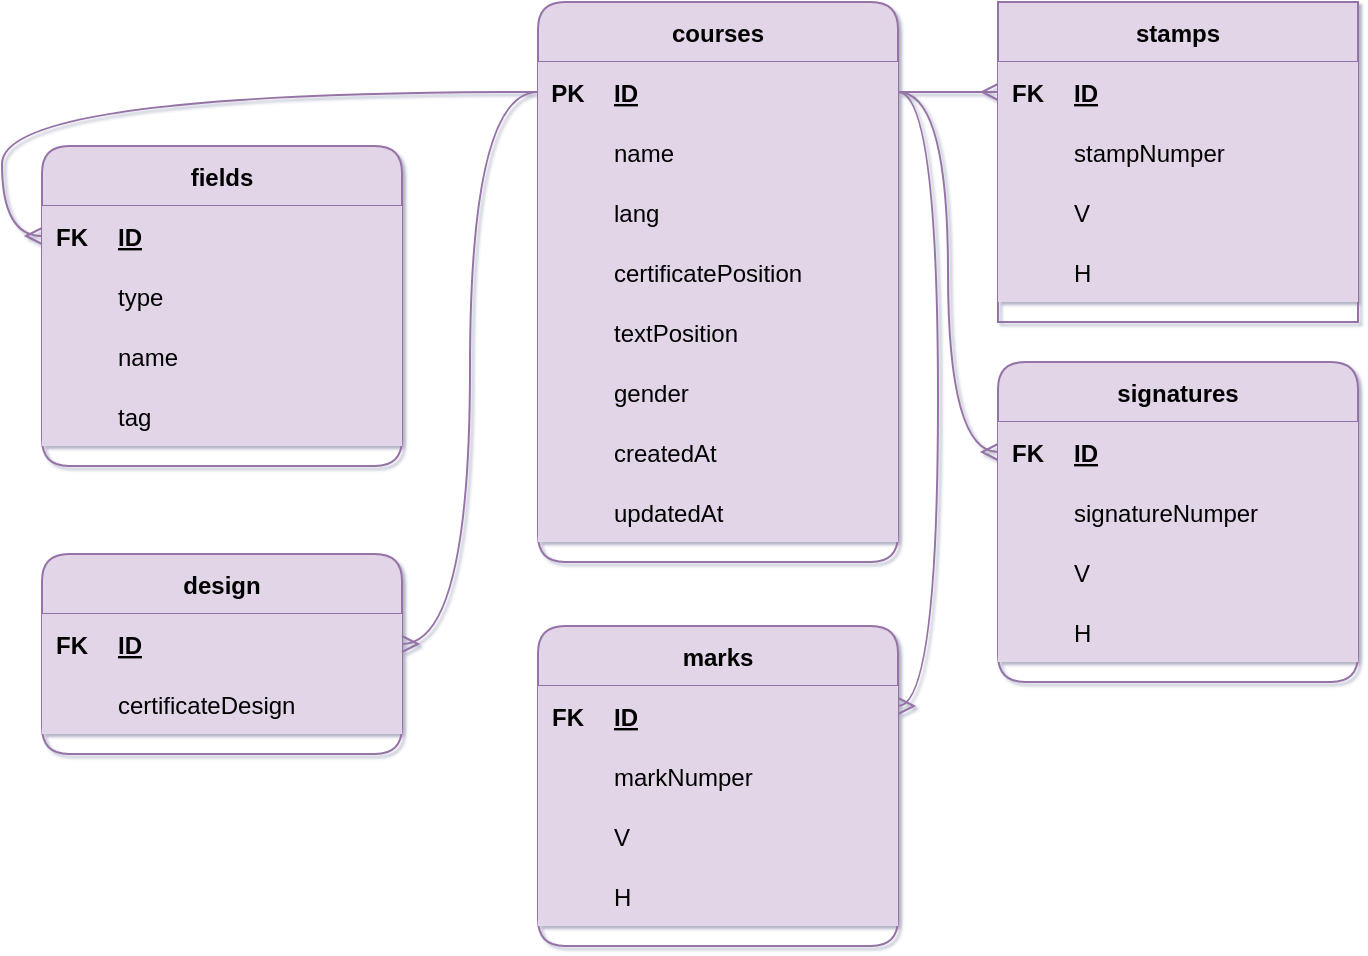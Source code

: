 <mxfile version="13.6.4" type="device"><diagram id="Zf_ybsjr7l9KfgvBF3l5" name="Page-1"><mxGraphModel dx="868" dy="534" grid="1" gridSize="4" guides="1" tooltips="1" connect="1" arrows="1" fold="1" page="1" pageScale="1" pageWidth="827" pageHeight="1169" math="0" shadow="1"><root><mxCell id="0"/><mxCell id="7DMx2P0zMzcavZPF9b5H-136" parent="0"/><mxCell id="7DMx2P0zMzcavZPF9b5H-222" style="edgeStyle=orthogonalEdgeStyle;orthogonalLoop=1;jettySize=auto;html=1;exitX=1;exitY=0.5;exitDx=0;exitDy=0;entryX=0;entryY=0.5;entryDx=0;entryDy=0;endArrow=ERmany;endFill=0;strokeColor=#9673a6;fontColor=#5C5C5C;sketch=0;curved=1;fillColor=#e1d5e7;" parent="7DMx2P0zMzcavZPF9b5H-136" source="7DMx2P0zMzcavZPF9b5H-138" target="7DMx2P0zMzcavZPF9b5H-210" edge="1"><mxGeometry relative="1" as="geometry"/></mxCell><mxCell id="7DMx2P0zMzcavZPF9b5H-284" style="edgeStyle=orthogonalEdgeStyle;orthogonalLoop=1;jettySize=auto;html=1;exitX=1;exitY=0.5;exitDx=0;exitDy=0;entryX=0;entryY=0.5;entryDx=0;entryDy=0;endArrow=ERmany;endFill=0;strokeColor=#9673a6;fontColor=#5C5C5C;sketch=0;curved=1;fillColor=#e1d5e7;" parent="7DMx2P0zMzcavZPF9b5H-136" source="7DMx2P0zMzcavZPF9b5H-138" target="7DMx2P0zMzcavZPF9b5H-278" edge="1"><mxGeometry relative="1" as="geometry"/></mxCell><mxCell id="7DMx2P0zMzcavZPF9b5H-292" style="edgeStyle=orthogonalEdgeStyle;orthogonalLoop=1;jettySize=auto;html=1;exitX=1;exitY=0.5;exitDx=0;exitDy=0;entryX=1;entryY=0.25;entryDx=0;entryDy=0;endArrow=ERmany;endFill=0;strokeColor=#9673a6;fontColor=#5C5C5C;sketch=0;curved=1;fillColor=#e1d5e7;" parent="7DMx2P0zMzcavZPF9b5H-136" source="7DMx2P0zMzcavZPF9b5H-138" target="7DMx2P0zMzcavZPF9b5H-285" edge="1"><mxGeometry relative="1" as="geometry"/></mxCell><mxCell id="7DMx2P0zMzcavZPF9b5H-209" value="stamps" style="shape=table;startSize=30;container=1;collapsible=1;childLayout=tableLayout;fixedRows=1;rowLines=0;fontStyle=1;align=center;resizeLast=1;fillColor=#e1d5e7;strokeColor=#9673a6;sketch=0;rounded=0;shadow=0;" parent="7DMx2P0zMzcavZPF9b5H-136" vertex="1"><mxGeometry x="570" y="40" width="180" height="160" as="geometry"><mxRectangle x="570" y="40" width="72" height="30" as="alternateBounds"/></mxGeometry></mxCell><mxCell id="7DMx2P0zMzcavZPF9b5H-210" value="" style="shape=partialRectangle;collapsible=0;dropTarget=0;pointerEvents=0;fillColor=#e1d5e7;top=0;left=0;bottom=1;right=0;points=[[0,0.5],[1,0.5]];portConstraint=eastwest;strokeColor=#9673a6;sketch=0;rounded=1;" parent="7DMx2P0zMzcavZPF9b5H-209" vertex="1"><mxGeometry y="30" width="180" height="30" as="geometry"/></mxCell><mxCell id="7DMx2P0zMzcavZPF9b5H-211" value="FK" style="shape=partialRectangle;connectable=0;fillColor=#e1d5e7;top=0;left=0;bottom=0;right=0;fontStyle=1;overflow=hidden;strokeColor=#9673a6;sketch=0;rounded=1;" parent="7DMx2P0zMzcavZPF9b5H-210" vertex="1"><mxGeometry width="30" height="30" as="geometry"/></mxCell><mxCell id="7DMx2P0zMzcavZPF9b5H-212" value="ID" style="shape=partialRectangle;connectable=0;fillColor=#e1d5e7;top=0;left=0;bottom=0;right=0;align=left;spacingLeft=6;fontStyle=5;overflow=hidden;strokeColor=#9673a6;sketch=0;rounded=1;" parent="7DMx2P0zMzcavZPF9b5H-210" vertex="1"><mxGeometry x="30" width="150" height="30" as="geometry"/></mxCell><mxCell id="7DMx2P0zMzcavZPF9b5H-213" value="" style="shape=partialRectangle;collapsible=0;dropTarget=0;pointerEvents=0;fillColor=#e1d5e7;top=0;left=0;bottom=0;right=0;points=[[0,0.5],[1,0.5]];portConstraint=eastwest;strokeColor=#9673a6;sketch=0;rounded=1;" parent="7DMx2P0zMzcavZPF9b5H-209" vertex="1"><mxGeometry y="60" width="180" height="30" as="geometry"/></mxCell><mxCell id="7DMx2P0zMzcavZPF9b5H-214" value="" style="shape=partialRectangle;connectable=0;fillColor=#e1d5e7;top=0;left=0;bottom=0;right=0;editable=1;overflow=hidden;strokeColor=#9673a6;sketch=0;rounded=1;" parent="7DMx2P0zMzcavZPF9b5H-213" vertex="1"><mxGeometry width="30" height="30" as="geometry"/></mxCell><mxCell id="7DMx2P0zMzcavZPF9b5H-215" value="stampNumper" style="shape=partialRectangle;connectable=0;fillColor=#e1d5e7;top=0;left=0;bottom=0;right=0;align=left;spacingLeft=6;overflow=hidden;strokeColor=#9673a6;sketch=0;rounded=1;" parent="7DMx2P0zMzcavZPF9b5H-213" vertex="1"><mxGeometry x="30" width="150" height="30" as="geometry"/></mxCell><mxCell id="7DMx2P0zMzcavZPF9b5H-297" value="" style="shape=partialRectangle;collapsible=0;dropTarget=0;pointerEvents=0;fillColor=#e1d5e7;top=0;left=0;bottom=0;right=0;points=[[0,0.5],[1,0.5]];portConstraint=eastwest;strokeColor=#9673a6;sketch=0;rounded=1;" parent="7DMx2P0zMzcavZPF9b5H-209" vertex="1"><mxGeometry y="90" width="180" height="30" as="geometry"/></mxCell><mxCell id="7DMx2P0zMzcavZPF9b5H-298" value="" style="shape=partialRectangle;connectable=0;fillColor=#e1d5e7;top=0;left=0;bottom=0;right=0;editable=1;overflow=hidden;strokeColor=#9673a6;sketch=0;rounded=1;" parent="7DMx2P0zMzcavZPF9b5H-297" vertex="1"><mxGeometry width="30" height="30" as="geometry"/></mxCell><mxCell id="7DMx2P0zMzcavZPF9b5H-299" value="V" style="shape=partialRectangle;connectable=0;fillColor=#e1d5e7;top=0;left=0;bottom=0;right=0;align=left;spacingLeft=6;overflow=hidden;strokeColor=#9673a6;sketch=0;rounded=1;" parent="7DMx2P0zMzcavZPF9b5H-297" vertex="1"><mxGeometry x="30" width="150" height="30" as="geometry"/></mxCell><mxCell id="7DMx2P0zMzcavZPF9b5H-294" value="" style="shape=partialRectangle;collapsible=0;dropTarget=0;pointerEvents=0;fillColor=#e1d5e7;top=0;left=0;bottom=0;right=0;points=[[0,0.5],[1,0.5]];portConstraint=eastwest;strokeColor=#9673a6;sketch=0;rounded=1;" parent="7DMx2P0zMzcavZPF9b5H-209" vertex="1"><mxGeometry y="120" width="180" height="30" as="geometry"/></mxCell><mxCell id="7DMx2P0zMzcavZPF9b5H-295" value="" style="shape=partialRectangle;connectable=0;fillColor=#e1d5e7;top=0;left=0;bottom=0;right=0;editable=1;overflow=hidden;strokeColor=#9673a6;sketch=0;rounded=1;" parent="7DMx2P0zMzcavZPF9b5H-294" vertex="1"><mxGeometry width="30" height="30" as="geometry"/></mxCell><mxCell id="7DMx2P0zMzcavZPF9b5H-296" value="H" style="shape=partialRectangle;connectable=0;fillColor=#e1d5e7;top=0;left=0;bottom=0;right=0;align=left;spacingLeft=6;overflow=hidden;strokeColor=#9673a6;sketch=0;rounded=1;" parent="7DMx2P0zMzcavZPF9b5H-294" vertex="1"><mxGeometry x="30" width="150" height="30" as="geometry"/></mxCell><mxCell id="7DMx2P0zMzcavZPF9b5H-277" value="signatures" style="shape=table;startSize=30;container=1;collapsible=1;childLayout=tableLayout;fixedRows=1;rowLines=0;fontStyle=1;align=center;resizeLast=1;fillColor=#e1d5e7;strokeColor=#9673a6;sketch=0;rounded=1;" parent="7DMx2P0zMzcavZPF9b5H-136" vertex="1"><mxGeometry x="570" y="220" width="180" height="160" as="geometry"><mxRectangle x="570" y="220" width="92" height="30" as="alternateBounds"/></mxGeometry></mxCell><mxCell id="7DMx2P0zMzcavZPF9b5H-278" value="" style="shape=partialRectangle;collapsible=0;dropTarget=0;pointerEvents=0;fillColor=#e1d5e7;top=0;left=0;bottom=1;right=0;points=[[0,0.5],[1,0.5]];portConstraint=eastwest;strokeColor=#9673a6;sketch=0;rounded=1;" parent="7DMx2P0zMzcavZPF9b5H-277" vertex="1"><mxGeometry y="30" width="180" height="30" as="geometry"/></mxCell><mxCell id="7DMx2P0zMzcavZPF9b5H-279" value="FK" style="shape=partialRectangle;connectable=0;fillColor=#e1d5e7;top=0;left=0;bottom=0;right=0;fontStyle=1;overflow=hidden;strokeColor=#9673a6;sketch=0;rounded=1;" parent="7DMx2P0zMzcavZPF9b5H-278" vertex="1"><mxGeometry width="30" height="30" as="geometry"/></mxCell><mxCell id="7DMx2P0zMzcavZPF9b5H-280" value="ID" style="shape=partialRectangle;connectable=0;fillColor=#e1d5e7;top=0;left=0;bottom=0;right=0;align=left;spacingLeft=6;fontStyle=5;overflow=hidden;strokeColor=#9673a6;sketch=0;rounded=1;" parent="7DMx2P0zMzcavZPF9b5H-278" vertex="1"><mxGeometry x="30" width="150" height="30" as="geometry"/></mxCell><mxCell id="7DMx2P0zMzcavZPF9b5H-281" value="" style="shape=partialRectangle;collapsible=0;dropTarget=0;pointerEvents=0;fillColor=#e1d5e7;top=0;left=0;bottom=0;right=0;points=[[0,0.5],[1,0.5]];portConstraint=eastwest;strokeColor=#9673a6;sketch=0;rounded=1;" parent="7DMx2P0zMzcavZPF9b5H-277" vertex="1"><mxGeometry y="60" width="180" height="30" as="geometry"/></mxCell><mxCell id="7DMx2P0zMzcavZPF9b5H-282" value="" style="shape=partialRectangle;connectable=0;fillColor=#e1d5e7;top=0;left=0;bottom=0;right=0;editable=1;overflow=hidden;strokeColor=#9673a6;sketch=0;rounded=1;" parent="7DMx2P0zMzcavZPF9b5H-281" vertex="1"><mxGeometry width="30" height="30" as="geometry"/></mxCell><mxCell id="7DMx2P0zMzcavZPF9b5H-283" value="signatureNumper" style="shape=partialRectangle;connectable=0;fillColor=#e1d5e7;top=0;left=0;bottom=0;right=0;align=left;spacingLeft=6;overflow=hidden;strokeColor=#9673a6;sketch=0;rounded=1;" parent="7DMx2P0zMzcavZPF9b5H-281" vertex="1"><mxGeometry x="30" width="150" height="30" as="geometry"/></mxCell><mxCell id="7DMx2P0zMzcavZPF9b5H-300" value="" style="shape=partialRectangle;collapsible=0;dropTarget=0;pointerEvents=0;fillColor=#e1d5e7;top=0;left=0;bottom=0;right=0;points=[[0,0.5],[1,0.5]];portConstraint=eastwest;strokeColor=#9673a6;sketch=0;rounded=1;" parent="7DMx2P0zMzcavZPF9b5H-277" vertex="1"><mxGeometry y="90" width="180" height="30" as="geometry"/></mxCell><mxCell id="7DMx2P0zMzcavZPF9b5H-301" value="" style="shape=partialRectangle;connectable=0;fillColor=#e1d5e7;top=0;left=0;bottom=0;right=0;editable=1;overflow=hidden;strokeColor=#9673a6;sketch=0;rounded=1;" parent="7DMx2P0zMzcavZPF9b5H-300" vertex="1"><mxGeometry width="30" height="30" as="geometry"/></mxCell><mxCell id="7DMx2P0zMzcavZPF9b5H-302" value="V" style="shape=partialRectangle;connectable=0;fillColor=#e1d5e7;top=0;left=0;bottom=0;right=0;align=left;spacingLeft=6;overflow=hidden;strokeColor=#9673a6;sketch=0;rounded=1;" parent="7DMx2P0zMzcavZPF9b5H-300" vertex="1"><mxGeometry x="30" width="150" height="30" as="geometry"/></mxCell><mxCell id="7DMx2P0zMzcavZPF9b5H-303" value="" style="shape=partialRectangle;collapsible=0;dropTarget=0;pointerEvents=0;fillColor=#e1d5e7;top=0;left=0;bottom=0;right=0;points=[[0,0.5],[1,0.5]];portConstraint=eastwest;strokeColor=#9673a6;sketch=0;rounded=1;" parent="7DMx2P0zMzcavZPF9b5H-277" vertex="1"><mxGeometry y="120" width="180" height="30" as="geometry"/></mxCell><mxCell id="7DMx2P0zMzcavZPF9b5H-304" value="" style="shape=partialRectangle;connectable=0;fillColor=#e1d5e7;top=0;left=0;bottom=0;right=0;editable=1;overflow=hidden;strokeColor=#9673a6;sketch=0;rounded=1;" parent="7DMx2P0zMzcavZPF9b5H-303" vertex="1"><mxGeometry width="30" height="30" as="geometry"/></mxCell><mxCell id="7DMx2P0zMzcavZPF9b5H-305" value="H" style="shape=partialRectangle;connectable=0;fillColor=#e1d5e7;top=0;left=0;bottom=0;right=0;align=left;spacingLeft=6;overflow=hidden;strokeColor=#9673a6;sketch=0;rounded=1;" parent="7DMx2P0zMzcavZPF9b5H-303" vertex="1"><mxGeometry x="30" width="150" height="30" as="geometry"/></mxCell><mxCell id="7DMx2P0zMzcavZPF9b5H-182" value="fields" style="shape=table;startSize=30;container=1;collapsible=1;childLayout=tableLayout;fixedRows=1;rowLines=0;fontStyle=1;align=center;resizeLast=1;fillColor=#e1d5e7;strokeColor=#9673a6;sketch=0;rounded=1;" parent="7DMx2P0zMzcavZPF9b5H-136" vertex="1"><mxGeometry x="92" y="112" width="180" height="160" as="geometry"><mxRectangle x="92" y="112" width="64" height="30" as="alternateBounds"/></mxGeometry></mxCell><mxCell id="7DMx2P0zMzcavZPF9b5H-183" value="" style="shape=partialRectangle;collapsible=0;dropTarget=0;pointerEvents=0;fillColor=#e1d5e7;top=0;left=0;bottom=1;right=0;points=[[0,0.5],[1,0.5]];portConstraint=eastwest;strokeColor=#9673a6;sketch=0;rounded=1;" parent="7DMx2P0zMzcavZPF9b5H-182" vertex="1"><mxGeometry y="30" width="180" height="30" as="geometry"/></mxCell><mxCell id="7DMx2P0zMzcavZPF9b5H-184" value="FK" style="shape=partialRectangle;connectable=0;fillColor=#e1d5e7;top=0;left=0;bottom=0;right=0;fontStyle=1;overflow=hidden;strokeColor=#9673a6;sketch=0;rounded=1;" parent="7DMx2P0zMzcavZPF9b5H-183" vertex="1"><mxGeometry width="30" height="30" as="geometry"/></mxCell><mxCell id="7DMx2P0zMzcavZPF9b5H-185" value="ID" style="shape=partialRectangle;connectable=0;fillColor=#e1d5e7;top=0;left=0;bottom=0;right=0;align=left;spacingLeft=6;fontStyle=5;overflow=hidden;strokeColor=#9673a6;sketch=0;rounded=1;" parent="7DMx2P0zMzcavZPF9b5H-183" vertex="1"><mxGeometry x="30" width="150" height="30" as="geometry"/></mxCell><mxCell id="7DMx2P0zMzcavZPF9b5H-186" value="" style="shape=partialRectangle;collapsible=0;dropTarget=0;pointerEvents=0;fillColor=#e1d5e7;top=0;left=0;bottom=0;right=0;points=[[0,0.5],[1,0.5]];portConstraint=eastwest;strokeColor=#9673a6;sketch=0;rounded=1;" parent="7DMx2P0zMzcavZPF9b5H-182" vertex="1"><mxGeometry y="60" width="180" height="30" as="geometry"/></mxCell><mxCell id="7DMx2P0zMzcavZPF9b5H-187" value="" style="shape=partialRectangle;connectable=0;fillColor=#e1d5e7;top=0;left=0;bottom=0;right=0;editable=1;overflow=hidden;strokeColor=#9673a6;sketch=0;rounded=1;" parent="7DMx2P0zMzcavZPF9b5H-186" vertex="1"><mxGeometry width="30" height="30" as="geometry"/></mxCell><mxCell id="7DMx2P0zMzcavZPF9b5H-188" value="type" style="shape=partialRectangle;connectable=0;fillColor=#e1d5e7;top=0;left=0;bottom=0;right=0;align=left;spacingLeft=6;overflow=hidden;strokeColor=#9673a6;sketch=0;rounded=1;" parent="7DMx2P0zMzcavZPF9b5H-186" vertex="1"><mxGeometry x="30" width="150" height="30" as="geometry"/></mxCell><mxCell id="7DMx2P0zMzcavZPF9b5H-189" value="" style="shape=partialRectangle;collapsible=0;dropTarget=0;pointerEvents=0;fillColor=#e1d5e7;top=0;left=0;bottom=0;right=0;points=[[0,0.5],[1,0.5]];portConstraint=eastwest;strokeColor=#9673a6;sketch=0;rounded=1;" parent="7DMx2P0zMzcavZPF9b5H-182" vertex="1"><mxGeometry y="90" width="180" height="30" as="geometry"/></mxCell><mxCell id="7DMx2P0zMzcavZPF9b5H-190" value="" style="shape=partialRectangle;connectable=0;fillColor=#e1d5e7;top=0;left=0;bottom=0;right=0;editable=1;overflow=hidden;strokeColor=#9673a6;sketch=0;rounded=1;" parent="7DMx2P0zMzcavZPF9b5H-189" vertex="1"><mxGeometry width="30" height="30" as="geometry"/></mxCell><mxCell id="7DMx2P0zMzcavZPF9b5H-191" value="name" style="shape=partialRectangle;connectable=0;fillColor=#e1d5e7;top=0;left=0;bottom=0;right=0;align=left;spacingLeft=6;overflow=hidden;strokeColor=#9673a6;sketch=0;rounded=1;" parent="7DMx2P0zMzcavZPF9b5H-189" vertex="1"><mxGeometry x="30" width="150" height="30" as="geometry"/></mxCell><mxCell id="7DMx2P0zMzcavZPF9b5H-192" value="" style="shape=partialRectangle;collapsible=0;dropTarget=0;pointerEvents=0;fillColor=#e1d5e7;top=0;left=0;bottom=0;right=0;points=[[0,0.5],[1,0.5]];portConstraint=eastwest;strokeColor=#9673a6;sketch=0;rounded=1;" parent="7DMx2P0zMzcavZPF9b5H-182" vertex="1"><mxGeometry y="120" width="180" height="30" as="geometry"/></mxCell><mxCell id="7DMx2P0zMzcavZPF9b5H-193" value="" style="shape=partialRectangle;connectable=0;fillColor=#e1d5e7;top=0;left=0;bottom=0;right=0;editable=1;overflow=hidden;strokeColor=#9673a6;sketch=0;rounded=1;" parent="7DMx2P0zMzcavZPF9b5H-192" vertex="1"><mxGeometry width="30" height="30" as="geometry"/></mxCell><mxCell id="7DMx2P0zMzcavZPF9b5H-194" value="tag" style="shape=partialRectangle;connectable=0;fillColor=#e1d5e7;top=0;left=0;bottom=0;right=0;align=left;spacingLeft=6;overflow=hidden;strokeColor=#9673a6;sketch=0;rounded=1;" parent="7DMx2P0zMzcavZPF9b5H-192" vertex="1"><mxGeometry x="30" width="150" height="30" as="geometry"/></mxCell><mxCell id="1_NFZCnGWB_rJOKdSP0U-1" value="design" style="shape=table;startSize=30;container=1;collapsible=1;childLayout=tableLayout;fixedRows=1;rowLines=0;fontStyle=1;align=center;resizeLast=1;fillColor=#e1d5e7;strokeColor=#9673a6;sketch=0;rounded=1;" parent="7DMx2P0zMzcavZPF9b5H-136" vertex="1"><mxGeometry x="92" y="316" width="180" height="100" as="geometry"><mxRectangle x="92" y="316" width="72" height="30" as="alternateBounds"/></mxGeometry></mxCell><mxCell id="1_NFZCnGWB_rJOKdSP0U-2" value="" style="shape=partialRectangle;collapsible=0;dropTarget=0;pointerEvents=0;fillColor=#e1d5e7;top=0;left=0;bottom=1;right=0;points=[[0,0.5],[1,0.5]];portConstraint=eastwest;strokeColor=#9673a6;sketch=0;rounded=1;" parent="1_NFZCnGWB_rJOKdSP0U-1" vertex="1"><mxGeometry y="30" width="180" height="30" as="geometry"/></mxCell><mxCell id="1_NFZCnGWB_rJOKdSP0U-3" value="FK" style="shape=partialRectangle;connectable=0;fillColor=#e1d5e7;top=0;left=0;bottom=0;right=0;fontStyle=1;overflow=hidden;strokeColor=#9673a6;sketch=0;rounded=1;" parent="1_NFZCnGWB_rJOKdSP0U-2" vertex="1"><mxGeometry width="30" height="30" as="geometry"/></mxCell><mxCell id="1_NFZCnGWB_rJOKdSP0U-4" value="ID" style="shape=partialRectangle;connectable=0;fillColor=#e1d5e7;top=0;left=0;bottom=0;right=0;align=left;spacingLeft=6;fontStyle=5;overflow=hidden;strokeColor=#9673a6;sketch=0;rounded=1;" parent="1_NFZCnGWB_rJOKdSP0U-2" vertex="1"><mxGeometry x="30" width="150" height="30" as="geometry"/></mxCell><mxCell id="1_NFZCnGWB_rJOKdSP0U-5" value="" style="shape=partialRectangle;collapsible=0;dropTarget=0;pointerEvents=0;fillColor=#e1d5e7;top=0;left=0;bottom=0;right=0;points=[[0,0.5],[1,0.5]];portConstraint=eastwest;strokeColor=#9673a6;sketch=0;rounded=1;" parent="1_NFZCnGWB_rJOKdSP0U-1" vertex="1"><mxGeometry y="60" width="180" height="30" as="geometry"/></mxCell><mxCell id="1_NFZCnGWB_rJOKdSP0U-6" value="" style="shape=partialRectangle;connectable=0;fillColor=#e1d5e7;top=0;left=0;bottom=0;right=0;editable=1;overflow=hidden;strokeColor=#9673a6;sketch=0;rounded=1;" parent="1_NFZCnGWB_rJOKdSP0U-5" vertex="1"><mxGeometry width="30" height="30" as="geometry"/></mxCell><mxCell id="1_NFZCnGWB_rJOKdSP0U-7" value="certificateDesign" style="shape=partialRectangle;connectable=0;fillColor=#e1d5e7;top=0;left=0;bottom=0;right=0;align=left;spacingLeft=6;overflow=hidden;strokeColor=#9673a6;sketch=0;rounded=1;" parent="1_NFZCnGWB_rJOKdSP0U-5" vertex="1"><mxGeometry x="30" width="150" height="30" as="geometry"/></mxCell><mxCell id="7DMx2P0zMzcavZPF9b5H-137" value="courses" style="shape=table;startSize=30;container=1;collapsible=1;childLayout=tableLayout;fixedRows=1;rowLines=0;fontStyle=1;align=center;resizeLast=1;fillColor=#e1d5e7;strokeColor=#9673a6;sketch=0;rounded=1;" parent="7DMx2P0zMzcavZPF9b5H-136" vertex="1"><mxGeometry x="340" y="40" width="180" height="280" as="geometry"><mxRectangle x="340" y="40" width="76" height="30" as="alternateBounds"/></mxGeometry></mxCell><mxCell id="7DMx2P0zMzcavZPF9b5H-138" value="" style="shape=partialRectangle;collapsible=0;dropTarget=0;pointerEvents=0;fillColor=#e1d5e7;top=0;left=0;bottom=1;right=0;points=[[0,0.5],[1,0.5]];portConstraint=eastwest;strokeColor=#9673a6;sketch=0;rounded=1;" parent="7DMx2P0zMzcavZPF9b5H-137" vertex="1"><mxGeometry y="30" width="180" height="30" as="geometry"/></mxCell><mxCell id="7DMx2P0zMzcavZPF9b5H-139" value="PK" style="shape=partialRectangle;connectable=0;fillColor=#e1d5e7;top=0;left=0;bottom=0;right=0;fontStyle=1;overflow=hidden;strokeColor=#9673a6;sketch=0;rounded=1;" parent="7DMx2P0zMzcavZPF9b5H-138" vertex="1"><mxGeometry width="30" height="30" as="geometry"/></mxCell><mxCell id="7DMx2P0zMzcavZPF9b5H-140" value="ID" style="shape=partialRectangle;connectable=0;fillColor=#e1d5e7;top=0;left=0;bottom=0;right=0;align=left;spacingLeft=6;fontStyle=5;overflow=hidden;strokeColor=#9673a6;sketch=0;rounded=1;" parent="7DMx2P0zMzcavZPF9b5H-138" vertex="1"><mxGeometry x="30" width="150" height="30" as="geometry"/></mxCell><mxCell id="7DMx2P0zMzcavZPF9b5H-141" value="" style="shape=partialRectangle;collapsible=0;dropTarget=0;pointerEvents=0;fillColor=#e1d5e7;top=0;left=0;bottom=0;right=0;points=[[0,0.5],[1,0.5]];portConstraint=eastwest;strokeColor=#9673a6;sketch=0;rounded=1;" parent="7DMx2P0zMzcavZPF9b5H-137" vertex="1"><mxGeometry y="60" width="180" height="30" as="geometry"/></mxCell><mxCell id="7DMx2P0zMzcavZPF9b5H-142" value="" style="shape=partialRectangle;connectable=0;fillColor=#e1d5e7;top=0;left=0;bottom=0;right=0;editable=1;overflow=hidden;strokeColor=#9673a6;sketch=0;rounded=1;" parent="7DMx2P0zMzcavZPF9b5H-141" vertex="1"><mxGeometry width="30" height="30" as="geometry"/></mxCell><mxCell id="7DMx2P0zMzcavZPF9b5H-143" value="name" style="shape=partialRectangle;connectable=0;fillColor=#e1d5e7;top=0;left=0;bottom=0;right=0;align=left;spacingLeft=6;overflow=hidden;strokeColor=#9673a6;sketch=0;rounded=1;" parent="7DMx2P0zMzcavZPF9b5H-141" vertex="1"><mxGeometry x="30" width="150" height="30" as="geometry"/></mxCell><mxCell id="7DMx2P0zMzcavZPF9b5H-274" value="" style="shape=partialRectangle;collapsible=0;dropTarget=0;pointerEvents=0;fillColor=#e1d5e7;top=0;left=0;bottom=0;right=0;points=[[0,0.5],[1,0.5]];portConstraint=eastwest;strokeColor=#9673a6;sketch=0;rounded=1;" parent="7DMx2P0zMzcavZPF9b5H-137" vertex="1"><mxGeometry y="90" width="180" height="30" as="geometry"/></mxCell><mxCell id="7DMx2P0zMzcavZPF9b5H-275" value="" style="shape=partialRectangle;connectable=0;fillColor=#e1d5e7;top=0;left=0;bottom=0;right=0;editable=1;overflow=hidden;strokeColor=#9673a6;sketch=0;rounded=1;" parent="7DMx2P0zMzcavZPF9b5H-274" vertex="1"><mxGeometry width="30" height="30" as="geometry"/></mxCell><mxCell id="7DMx2P0zMzcavZPF9b5H-276" value="lang" style="shape=partialRectangle;connectable=0;fillColor=#e1d5e7;top=0;left=0;bottom=0;right=0;align=left;spacingLeft=6;overflow=hidden;strokeColor=#9673a6;sketch=0;rounded=1;" parent="7DMx2P0zMzcavZPF9b5H-274" vertex="1"><mxGeometry x="30" width="150" height="30" as="geometry"/></mxCell><mxCell id="7DMx2P0zMzcavZPF9b5H-144" value="" style="shape=partialRectangle;collapsible=0;dropTarget=0;pointerEvents=0;fillColor=#e1d5e7;top=0;left=0;bottom=0;right=0;points=[[0,0.5],[1,0.5]];portConstraint=eastwest;strokeColor=#9673a6;sketch=0;rounded=1;" parent="7DMx2P0zMzcavZPF9b5H-137" vertex="1"><mxGeometry y="120" width="180" height="30" as="geometry"/></mxCell><mxCell id="7DMx2P0zMzcavZPF9b5H-145" value="" style="shape=partialRectangle;connectable=0;fillColor=#e1d5e7;top=0;left=0;bottom=0;right=0;editable=1;overflow=hidden;strokeColor=#9673a6;sketch=0;rounded=1;" parent="7DMx2P0zMzcavZPF9b5H-144" vertex="1"><mxGeometry width="30" height="30" as="geometry"/></mxCell><mxCell id="7DMx2P0zMzcavZPF9b5H-146" value="certificatePosition" style="shape=partialRectangle;connectable=0;fillColor=#e1d5e7;top=0;left=0;bottom=0;right=0;align=left;spacingLeft=6;overflow=hidden;strokeColor=#9673a6;sketch=0;rounded=1;" parent="7DMx2P0zMzcavZPF9b5H-144" vertex="1"><mxGeometry x="30" width="150" height="30" as="geometry"/></mxCell><mxCell id="7DMx2P0zMzcavZPF9b5H-147" value="" style="shape=partialRectangle;collapsible=0;dropTarget=0;pointerEvents=0;fillColor=#e1d5e7;top=0;left=0;bottom=0;right=0;points=[[0,0.5],[1,0.5]];portConstraint=eastwest;strokeColor=#9673a6;sketch=0;rounded=1;" parent="7DMx2P0zMzcavZPF9b5H-137" vertex="1"><mxGeometry y="150" width="180" height="30" as="geometry"/></mxCell><mxCell id="7DMx2P0zMzcavZPF9b5H-148" value="" style="shape=partialRectangle;connectable=0;fillColor=#e1d5e7;top=0;left=0;bottom=0;right=0;editable=1;overflow=hidden;strokeColor=#9673a6;sketch=0;rounded=1;" parent="7DMx2P0zMzcavZPF9b5H-147" vertex="1"><mxGeometry width="30" height="30" as="geometry"/></mxCell><mxCell id="7DMx2P0zMzcavZPF9b5H-149" value="textPosition" style="shape=partialRectangle;connectable=0;fillColor=#e1d5e7;top=0;left=0;bottom=0;right=0;align=left;spacingLeft=6;overflow=hidden;strokeColor=#9673a6;sketch=0;rounded=1;" parent="7DMx2P0zMzcavZPF9b5H-147" vertex="1"><mxGeometry x="30" width="150" height="30" as="geometry"/></mxCell><mxCell id="7DMx2P0zMzcavZPF9b5H-173" value="" style="shape=partialRectangle;collapsible=0;dropTarget=0;pointerEvents=0;fillColor=#e1d5e7;top=0;left=0;bottom=0;right=0;points=[[0,0.5],[1,0.5]];portConstraint=eastwest;strokeColor=#9673a6;sketch=0;rounded=1;" parent="7DMx2P0zMzcavZPF9b5H-137" vertex="1"><mxGeometry y="180" width="180" height="30" as="geometry"/></mxCell><mxCell id="7DMx2P0zMzcavZPF9b5H-174" value="" style="shape=partialRectangle;connectable=0;fillColor=#e1d5e7;top=0;left=0;bottom=0;right=0;editable=1;overflow=hidden;strokeColor=#9673a6;sketch=0;rounded=1;" parent="7DMx2P0zMzcavZPF9b5H-173" vertex="1"><mxGeometry width="30" height="30" as="geometry"/></mxCell><mxCell id="7DMx2P0zMzcavZPF9b5H-175" value="gender" style="shape=partialRectangle;connectable=0;fillColor=#e1d5e7;top=0;left=0;bottom=0;right=0;align=left;spacingLeft=6;overflow=hidden;strokeColor=#9673a6;sketch=0;rounded=1;" parent="7DMx2P0zMzcavZPF9b5H-173" vertex="1"><mxGeometry x="30" width="150" height="30" as="geometry"/></mxCell><mxCell id="7DMx2P0zMzcavZPF9b5H-176" value="" style="shape=partialRectangle;collapsible=0;dropTarget=0;pointerEvents=0;fillColor=#e1d5e7;top=0;left=0;bottom=0;right=0;points=[[0,0.5],[1,0.5]];portConstraint=eastwest;strokeColor=#9673a6;sketch=0;rounded=1;" parent="7DMx2P0zMzcavZPF9b5H-137" vertex="1"><mxGeometry y="210" width="180" height="30" as="geometry"/></mxCell><mxCell id="7DMx2P0zMzcavZPF9b5H-177" value="" style="shape=partialRectangle;connectable=0;fillColor=#e1d5e7;top=0;left=0;bottom=0;right=0;editable=1;overflow=hidden;strokeColor=#9673a6;sketch=0;rounded=1;" parent="7DMx2P0zMzcavZPF9b5H-176" vertex="1"><mxGeometry width="30" height="30" as="geometry"/></mxCell><mxCell id="7DMx2P0zMzcavZPF9b5H-178" value="createdAt" style="shape=partialRectangle;connectable=0;fillColor=#e1d5e7;top=0;left=0;bottom=0;right=0;align=left;spacingLeft=6;overflow=hidden;strokeColor=#9673a6;sketch=0;rounded=1;" parent="7DMx2P0zMzcavZPF9b5H-176" vertex="1"><mxGeometry x="30" width="150" height="30" as="geometry"/></mxCell><mxCell id="7DMx2P0zMzcavZPF9b5H-179" value="" style="shape=partialRectangle;collapsible=0;dropTarget=0;pointerEvents=0;fillColor=#e1d5e7;top=0;left=0;bottom=0;right=0;points=[[0,0.5],[1,0.5]];portConstraint=eastwest;strokeColor=#9673a6;sketch=0;rounded=1;" parent="7DMx2P0zMzcavZPF9b5H-137" vertex="1"><mxGeometry y="240" width="180" height="30" as="geometry"/></mxCell><mxCell id="7DMx2P0zMzcavZPF9b5H-180" value="" style="shape=partialRectangle;connectable=0;fillColor=#e1d5e7;top=0;left=0;bottom=0;right=0;editable=1;overflow=hidden;strokeColor=#9673a6;sketch=0;rounded=1;" parent="7DMx2P0zMzcavZPF9b5H-179" vertex="1"><mxGeometry width="30" height="30" as="geometry"/></mxCell><mxCell id="7DMx2P0zMzcavZPF9b5H-181" value="updatedAt" style="shape=partialRectangle;connectable=0;fillColor=#e1d5e7;top=0;left=0;bottom=0;right=0;align=left;spacingLeft=6;overflow=hidden;strokeColor=#9673a6;sketch=0;rounded=1;" parent="7DMx2P0zMzcavZPF9b5H-179" vertex="1"><mxGeometry x="30" width="150" height="30" as="geometry"/></mxCell><mxCell id="1_NFZCnGWB_rJOKdSP0U-15" style="edgeStyle=orthogonalEdgeStyle;orthogonalLoop=1;jettySize=auto;html=1;exitX=0;exitY=0.5;exitDx=0;exitDy=0;entryX=0;entryY=0.5;entryDx=0;entryDy=0;endArrow=ERmany;endFill=0;strokeColor=#9673a6;fillColor=#e1d5e7;fontColor=#5C5C5C;sketch=0;curved=1;" parent="7DMx2P0zMzcavZPF9b5H-136" source="7DMx2P0zMzcavZPF9b5H-138" target="7DMx2P0zMzcavZPF9b5H-183" edge="1"><mxGeometry relative="1" as="geometry"/></mxCell><mxCell id="1_NFZCnGWB_rJOKdSP0U-16" style="edgeStyle=orthogonalEdgeStyle;orthogonalLoop=1;jettySize=auto;html=1;exitX=0;exitY=0.5;exitDx=0;exitDy=0;entryX=1;entryY=0.5;entryDx=0;entryDy=0;endArrow=ERmany;endFill=0;strokeColor=#9673a6;fillColor=#e1d5e7;fontColor=#5C5C5C;sketch=0;curved=1;" parent="7DMx2P0zMzcavZPF9b5H-136" source="7DMx2P0zMzcavZPF9b5H-138" target="1_NFZCnGWB_rJOKdSP0U-2" edge="1"><mxGeometry relative="1" as="geometry"/></mxCell><mxCell id="7DMx2P0zMzcavZPF9b5H-285" value="marks" style="shape=table;startSize=30;container=1;collapsible=1;childLayout=tableLayout;fixedRows=1;rowLines=0;fontStyle=1;align=center;resizeLast=1;fillColor=#e1d5e7;strokeColor=#9673a6;sketch=0;rounded=1;" parent="7DMx2P0zMzcavZPF9b5H-136" vertex="1"><mxGeometry x="340" y="352" width="180" height="160" as="geometry"><mxRectangle x="340" y="352" width="68" height="30" as="alternateBounds"/></mxGeometry></mxCell><mxCell id="7DMx2P0zMzcavZPF9b5H-286" value="" style="shape=partialRectangle;collapsible=0;dropTarget=0;pointerEvents=0;fillColor=#e1d5e7;top=0;left=0;bottom=1;right=0;points=[[0,0.5],[1,0.5]];portConstraint=eastwest;strokeColor=#9673a6;sketch=0;rounded=1;" parent="7DMx2P0zMzcavZPF9b5H-285" vertex="1"><mxGeometry y="30" width="180" height="30" as="geometry"/></mxCell><mxCell id="7DMx2P0zMzcavZPF9b5H-287" value="FK" style="shape=partialRectangle;connectable=0;fillColor=#e1d5e7;top=0;left=0;bottom=0;right=0;fontStyle=1;overflow=hidden;strokeColor=#9673a6;sketch=0;rounded=1;" parent="7DMx2P0zMzcavZPF9b5H-286" vertex="1"><mxGeometry width="30" height="30" as="geometry"/></mxCell><mxCell id="7DMx2P0zMzcavZPF9b5H-288" value="ID" style="shape=partialRectangle;connectable=0;fillColor=#e1d5e7;top=0;left=0;bottom=0;right=0;align=left;spacingLeft=6;fontStyle=5;overflow=hidden;strokeColor=#9673a6;sketch=0;rounded=1;" parent="7DMx2P0zMzcavZPF9b5H-286" vertex="1"><mxGeometry x="30" width="150" height="30" as="geometry"/></mxCell><mxCell id="7DMx2P0zMzcavZPF9b5H-289" value="" style="shape=partialRectangle;collapsible=0;dropTarget=0;pointerEvents=0;fillColor=#e1d5e7;top=0;left=0;bottom=0;right=0;points=[[0,0.5],[1,0.5]];portConstraint=eastwest;strokeColor=#9673a6;sketch=0;rounded=1;" parent="7DMx2P0zMzcavZPF9b5H-285" vertex="1"><mxGeometry y="60" width="180" height="30" as="geometry"/></mxCell><mxCell id="7DMx2P0zMzcavZPF9b5H-290" value="" style="shape=partialRectangle;connectable=0;fillColor=#e1d5e7;top=0;left=0;bottom=0;right=0;editable=1;overflow=hidden;strokeColor=#9673a6;sketch=0;rounded=1;" parent="7DMx2P0zMzcavZPF9b5H-289" vertex="1"><mxGeometry width="30" height="30" as="geometry"/></mxCell><mxCell id="7DMx2P0zMzcavZPF9b5H-291" value="markNumper" style="shape=partialRectangle;connectable=0;fillColor=#e1d5e7;top=0;left=0;bottom=0;right=0;align=left;spacingLeft=6;overflow=hidden;strokeColor=#9673a6;sketch=0;rounded=1;" parent="7DMx2P0zMzcavZPF9b5H-289" vertex="1"><mxGeometry x="30" width="150" height="30" as="geometry"/></mxCell><mxCell id="7DMx2P0zMzcavZPF9b5H-306" value="" style="shape=partialRectangle;collapsible=0;dropTarget=0;pointerEvents=0;fillColor=#e1d5e7;top=0;left=0;bottom=0;right=0;points=[[0,0.5],[1,0.5]];portConstraint=eastwest;strokeColor=#9673a6;sketch=0;rounded=1;" parent="7DMx2P0zMzcavZPF9b5H-285" vertex="1"><mxGeometry y="90" width="180" height="30" as="geometry"/></mxCell><mxCell id="7DMx2P0zMzcavZPF9b5H-307" value="" style="shape=partialRectangle;connectable=0;fillColor=#e1d5e7;top=0;left=0;bottom=0;right=0;editable=1;overflow=hidden;strokeColor=#9673a6;sketch=0;rounded=1;" parent="7DMx2P0zMzcavZPF9b5H-306" vertex="1"><mxGeometry width="30" height="30" as="geometry"/></mxCell><mxCell id="7DMx2P0zMzcavZPF9b5H-308" value="V" style="shape=partialRectangle;connectable=0;fillColor=#e1d5e7;top=0;left=0;bottom=0;right=0;align=left;spacingLeft=6;overflow=hidden;strokeColor=#9673a6;sketch=0;rounded=1;" parent="7DMx2P0zMzcavZPF9b5H-306" vertex="1"><mxGeometry x="30" width="150" height="30" as="geometry"/></mxCell><mxCell id="7DMx2P0zMzcavZPF9b5H-309" value="" style="shape=partialRectangle;collapsible=0;dropTarget=0;pointerEvents=0;fillColor=#e1d5e7;top=0;left=0;bottom=0;right=0;points=[[0,0.5],[1,0.5]];portConstraint=eastwest;strokeColor=#9673a6;sketch=0;rounded=1;" parent="7DMx2P0zMzcavZPF9b5H-285" vertex="1"><mxGeometry y="120" width="180" height="30" as="geometry"/></mxCell><mxCell id="7DMx2P0zMzcavZPF9b5H-310" value="" style="shape=partialRectangle;connectable=0;fillColor=#e1d5e7;top=0;left=0;bottom=0;right=0;editable=1;overflow=hidden;strokeColor=#9673a6;sketch=0;rounded=1;" parent="7DMx2P0zMzcavZPF9b5H-309" vertex="1"><mxGeometry width="30" height="30" as="geometry"/></mxCell><mxCell id="7DMx2P0zMzcavZPF9b5H-311" value="H" style="shape=partialRectangle;connectable=0;fillColor=#e1d5e7;top=0;left=0;bottom=0;right=0;align=left;spacingLeft=6;overflow=hidden;strokeColor=#9673a6;sketch=0;rounded=1;" parent="7DMx2P0zMzcavZPF9b5H-309" vertex="1"><mxGeometry x="30" width="150" height="30" as="geometry"/></mxCell></root></mxGraphModel></diagram></mxfile>